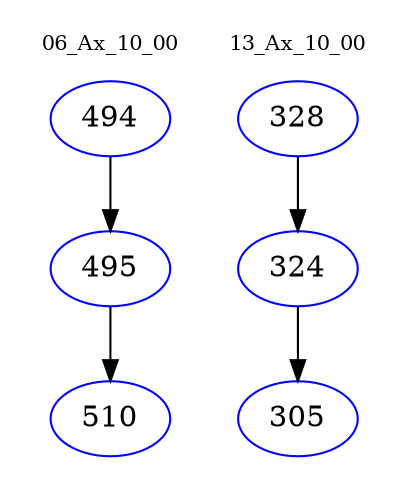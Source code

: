 digraph{
subgraph cluster_0 {
color = white
label = "06_Ax_10_00";
fontsize=10;
T0_494 [label="494", color="blue"]
T0_494 -> T0_495 [color="black"]
T0_495 [label="495", color="blue"]
T0_495 -> T0_510 [color="black"]
T0_510 [label="510", color="blue"]
}
subgraph cluster_1 {
color = white
label = "13_Ax_10_00";
fontsize=10;
T1_328 [label="328", color="blue"]
T1_328 -> T1_324 [color="black"]
T1_324 [label="324", color="blue"]
T1_324 -> T1_305 [color="black"]
T1_305 [label="305", color="blue"]
}
}
